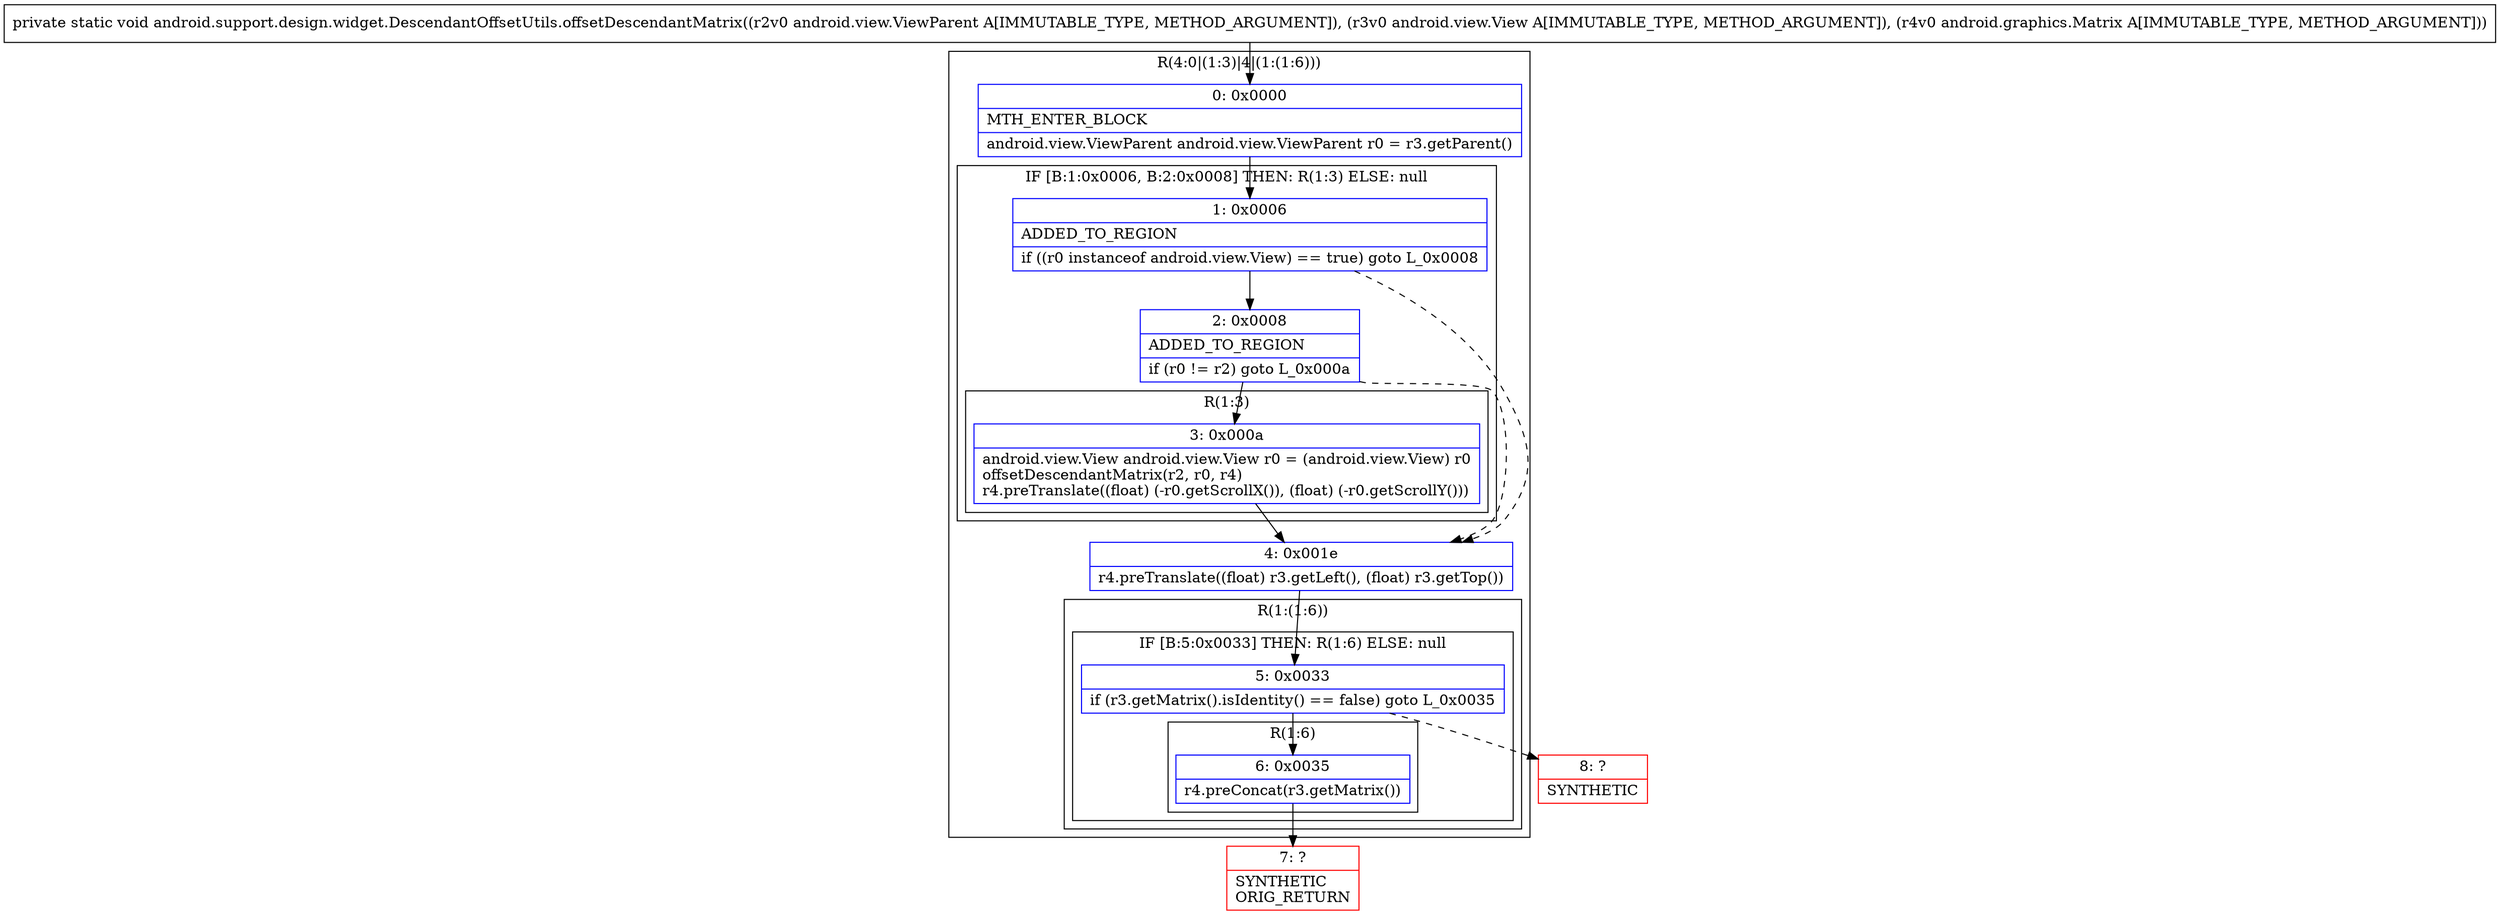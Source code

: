 digraph "CFG forandroid.support.design.widget.DescendantOffsetUtils.offsetDescendantMatrix(Landroid\/view\/ViewParent;Landroid\/view\/View;Landroid\/graphics\/Matrix;)V" {
subgraph cluster_Region_1490758055 {
label = "R(4:0|(1:3)|4|(1:(1:6)))";
node [shape=record,color=blue];
Node_0 [shape=record,label="{0\:\ 0x0000|MTH_ENTER_BLOCK\l|android.view.ViewParent android.view.ViewParent r0 = r3.getParent()\l}"];
subgraph cluster_IfRegion_1779038904 {
label = "IF [B:1:0x0006, B:2:0x0008] THEN: R(1:3) ELSE: null";
node [shape=record,color=blue];
Node_1 [shape=record,label="{1\:\ 0x0006|ADDED_TO_REGION\l|if ((r0 instanceof android.view.View) == true) goto L_0x0008\l}"];
Node_2 [shape=record,label="{2\:\ 0x0008|ADDED_TO_REGION\l|if (r0 != r2) goto L_0x000a\l}"];
subgraph cluster_Region_1742378566 {
label = "R(1:3)";
node [shape=record,color=blue];
Node_3 [shape=record,label="{3\:\ 0x000a|android.view.View android.view.View r0 = (android.view.View) r0\loffsetDescendantMatrix(r2, r0, r4)\lr4.preTranslate((float) (\-r0.getScrollX()), (float) (\-r0.getScrollY()))\l}"];
}
}
Node_4 [shape=record,label="{4\:\ 0x001e|r4.preTranslate((float) r3.getLeft(), (float) r3.getTop())\l}"];
subgraph cluster_Region_375206911 {
label = "R(1:(1:6))";
node [shape=record,color=blue];
subgraph cluster_IfRegion_789254382 {
label = "IF [B:5:0x0033] THEN: R(1:6) ELSE: null";
node [shape=record,color=blue];
Node_5 [shape=record,label="{5\:\ 0x0033|if (r3.getMatrix().isIdentity() == false) goto L_0x0035\l}"];
subgraph cluster_Region_1290212955 {
label = "R(1:6)";
node [shape=record,color=blue];
Node_6 [shape=record,label="{6\:\ 0x0035|r4.preConcat(r3.getMatrix())\l}"];
}
}
}
}
Node_7 [shape=record,color=red,label="{7\:\ ?|SYNTHETIC\lORIG_RETURN\l}"];
Node_8 [shape=record,color=red,label="{8\:\ ?|SYNTHETIC\l}"];
MethodNode[shape=record,label="{private static void android.support.design.widget.DescendantOffsetUtils.offsetDescendantMatrix((r2v0 android.view.ViewParent A[IMMUTABLE_TYPE, METHOD_ARGUMENT]), (r3v0 android.view.View A[IMMUTABLE_TYPE, METHOD_ARGUMENT]), (r4v0 android.graphics.Matrix A[IMMUTABLE_TYPE, METHOD_ARGUMENT])) }"];
MethodNode -> Node_0;
Node_0 -> Node_1;
Node_1 -> Node_2;
Node_1 -> Node_4[style=dashed];
Node_2 -> Node_3;
Node_2 -> Node_4[style=dashed];
Node_3 -> Node_4;
Node_4 -> Node_5;
Node_5 -> Node_6;
Node_5 -> Node_8[style=dashed];
Node_6 -> Node_7;
}


